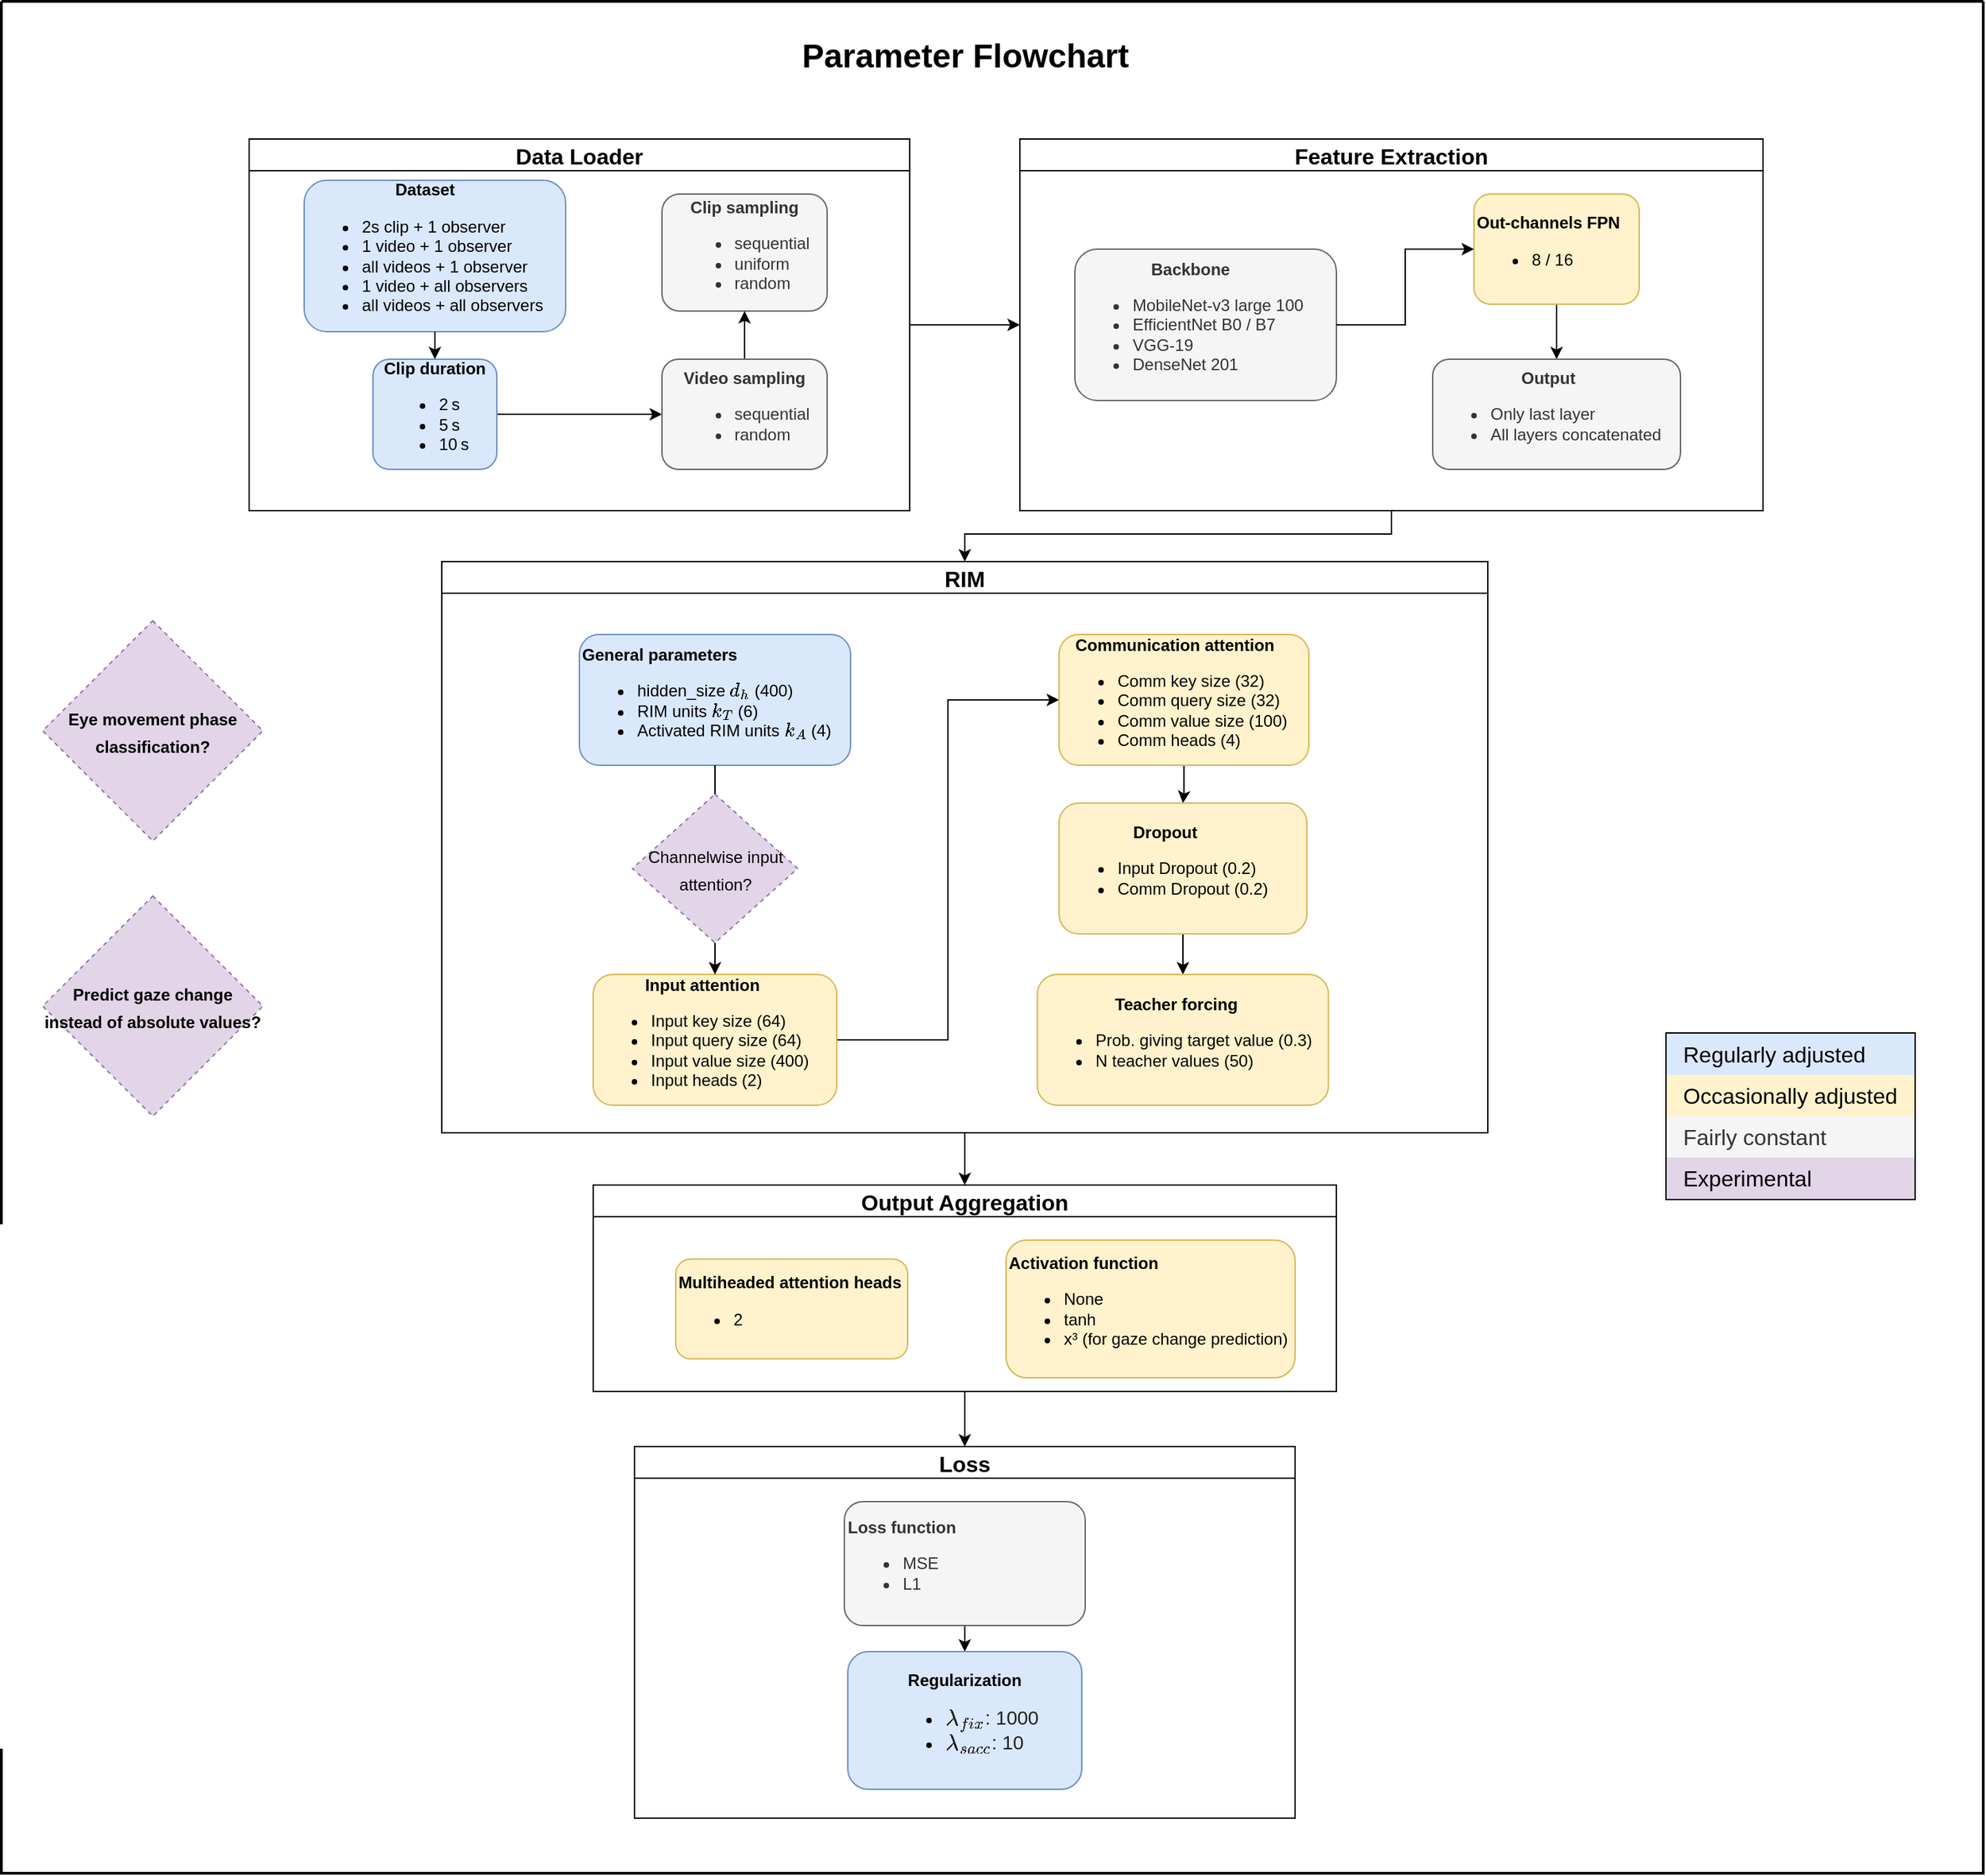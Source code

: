 <mxfile version="20.0.3" type="device"><diagram id="C5RBs43oDa-KdzZeNtuy" name="Page-1"><mxGraphModel dx="2823" dy="2248" grid="1" gridSize="10" guides="1" tooltips="1" connect="1" arrows="1" fold="1" page="1" pageScale="1" pageWidth="827" pageHeight="1169" math="1" shadow="0"><root><mxCell id="WIyWlLk6GJQsqaUBKTNV-0"/><mxCell id="WIyWlLk6GJQsqaUBKTNV-1" parent="WIyWlLk6GJQsqaUBKTNV-0"/><mxCell id="n5r9jr7mA_ZcoxUCgeIB-38" style="edgeStyle=orthogonalEdgeStyle;rounded=0;orthogonalLoop=1;jettySize=auto;html=1;entryX=0.5;entryY=0;entryDx=0;entryDy=0;" parent="WIyWlLk6GJQsqaUBKTNV-1" source="n5r9jr7mA_ZcoxUCgeIB-0" target="n5r9jr7mA_ZcoxUCgeIB-1" edge="1"><mxGeometry relative="1" as="geometry"><Array as="points"><mxPoint x="350" y="357"/><mxPoint x="40" y="357"/></Array></mxGeometry></mxCell><mxCell id="n5r9jr7mA_ZcoxUCgeIB-0" value="Feature Extraction" style="swimlane;fontSize=16;" parent="WIyWlLk6GJQsqaUBKTNV-1" vertex="1"><mxGeometry x="80" y="70" width="540" height="270" as="geometry"><mxRectangle x="80" y="70" width="140" height="23" as="alternateBounds"/></mxGeometry></mxCell><mxCell id="n5r9jr7mA_ZcoxUCgeIB-46" style="edgeStyle=orthogonalEdgeStyle;rounded=0;orthogonalLoop=1;jettySize=auto;html=1;exitX=0.5;exitY=1;exitDx=0;exitDy=0;entryX=0.5;entryY=0;entryDx=0;entryDy=0;" parent="n5r9jr7mA_ZcoxUCgeIB-0" source="n5r9jr7mA_ZcoxUCgeIB-15" target="n5r9jr7mA_ZcoxUCgeIB-16" edge="1"><mxGeometry relative="1" as="geometry"/></mxCell><mxCell id="n5r9jr7mA_ZcoxUCgeIB-15" value="&lt;div&gt;&lt;b&gt;Out-channels FPN&lt;/b&gt;&lt;/div&gt;&lt;ul&gt;&lt;li&gt;&lt;span&gt;8 / 16&lt;/span&gt;&lt;/li&gt;&lt;/ul&gt;" style="rounded=1;whiteSpace=wrap;html=1;fontSize=12;glass=0;strokeWidth=1;shadow=0;align=left;fillColor=#fff2cc;strokeColor=#d6b656;" parent="n5r9jr7mA_ZcoxUCgeIB-0" vertex="1"><mxGeometry x="330" y="40" width="120" height="80" as="geometry"/></mxCell><mxCell id="n5r9jr7mA_ZcoxUCgeIB-16" value="&lt;div style=&quot;text-align: center&quot;&gt;&lt;b&gt;Output&lt;/b&gt;&lt;/div&gt;&lt;ul&gt;&lt;li&gt;&lt;span&gt;Only last layer&lt;/span&gt;&lt;br&gt;&lt;/li&gt;&lt;li&gt;&lt;span&gt;All layers concatenated&lt;/span&gt;&lt;br&gt;&lt;/li&gt;&lt;/ul&gt;" style="rounded=1;whiteSpace=wrap;html=1;fontSize=12;glass=0;strokeWidth=1;shadow=0;align=left;fillColor=#f5f5f5;fontColor=#333333;strokeColor=#666666;" parent="n5r9jr7mA_ZcoxUCgeIB-0" vertex="1"><mxGeometry x="300" y="160" width="180" height="80" as="geometry"/></mxCell><mxCell id="n5r9jr7mA_ZcoxUCgeIB-39" style="edgeStyle=orthogonalEdgeStyle;rounded=0;orthogonalLoop=1;jettySize=auto;html=1;entryX=0.5;entryY=0;entryDx=0;entryDy=0;" parent="WIyWlLk6GJQsqaUBKTNV-1" source="n5r9jr7mA_ZcoxUCgeIB-1" target="n5r9jr7mA_ZcoxUCgeIB-2" edge="1"><mxGeometry relative="1" as="geometry"/></mxCell><mxCell id="n5r9jr7mA_ZcoxUCgeIB-1" value="RIM" style="swimlane;fontSize=16;" parent="WIyWlLk6GJQsqaUBKTNV-1" vertex="1"><mxGeometry x="-340" y="377" width="760" height="415" as="geometry"><mxRectangle x="-340" y="377" width="60" height="23" as="alternateBounds"/></mxGeometry></mxCell><mxCell id="n5r9jr7mA_ZcoxUCgeIB-20" value="&lt;div style=&quot;&quot;&gt;&lt;b&gt;General parameters&lt;/b&gt;&lt;/div&gt;&lt;ul&gt;&lt;li style=&quot;&quot;&gt;hidden_size \(d_h\) (400)&lt;/li&gt;&lt;li&gt;RIM units \(k_T\) (6)&lt;/li&gt;&lt;li&gt;Activated RIM units \(k_A\)&amp;nbsp;(4)&lt;/li&gt;&lt;/ul&gt;" style="rounded=1;whiteSpace=wrap;html=1;fontSize=12;glass=0;strokeWidth=1;shadow=0;align=left;fillColor=#dae8fc;strokeColor=#6c8ebf;" parent="n5r9jr7mA_ZcoxUCgeIB-1" vertex="1"><mxGeometry x="100" y="53" width="197" height="95" as="geometry"/></mxCell><mxCell id="n5r9jr7mA_ZcoxUCgeIB-63" style="edgeStyle=orthogonalEdgeStyle;rounded=0;orthogonalLoop=1;jettySize=auto;html=1;entryX=0;entryY=0.5;entryDx=0;entryDy=0;fontSize=16;" parent="n5r9jr7mA_ZcoxUCgeIB-1" source="n5r9jr7mA_ZcoxUCgeIB-21" target="n5r9jr7mA_ZcoxUCgeIB-22" edge="1"><mxGeometry relative="1" as="geometry"/></mxCell><mxCell id="n5r9jr7mA_ZcoxUCgeIB-21" value="&lt;div style=&quot;text-align: center&quot;&gt;&lt;b&gt;Input attention&lt;/b&gt;&lt;/div&gt;&lt;ul&gt;&lt;li&gt;Input key size (64)&lt;/li&gt;&lt;li&gt;Input query size (64)&lt;/li&gt;&lt;li&gt;Input value size (400)&lt;/li&gt;&lt;li&gt;Input heads (2)&lt;/li&gt;&lt;/ul&gt;" style="rounded=1;whiteSpace=wrap;html=1;fontSize=12;glass=0;strokeWidth=1;shadow=0;align=left;fillColor=#fff2cc;strokeColor=#d6b656;" parent="n5r9jr7mA_ZcoxUCgeIB-1" vertex="1"><mxGeometry x="110" y="300" width="177" height="95" as="geometry"/></mxCell><mxCell id="n5r9jr7mA_ZcoxUCgeIB-64" style="edgeStyle=orthogonalEdgeStyle;rounded=0;orthogonalLoop=1;jettySize=auto;html=1;entryX=0.5;entryY=0;entryDx=0;entryDy=0;fontSize=16;" parent="n5r9jr7mA_ZcoxUCgeIB-1" source="n5r9jr7mA_ZcoxUCgeIB-22" target="n5r9jr7mA_ZcoxUCgeIB-23" edge="1"><mxGeometry relative="1" as="geometry"/></mxCell><mxCell id="n5r9jr7mA_ZcoxUCgeIB-22" value="&lt;div style=&quot;text-align: center&quot;&gt;&lt;b&gt;Communication attention&lt;/b&gt;&lt;/div&gt;&lt;ul&gt;&lt;li&gt;Comm key size (32)&lt;/li&gt;&lt;li&gt;Comm&amp;nbsp;query size (32)&lt;/li&gt;&lt;li&gt;Comm&amp;nbsp;value size (100)&lt;/li&gt;&lt;li&gt;Comm heads (4)&lt;/li&gt;&lt;/ul&gt;" style="rounded=1;whiteSpace=wrap;html=1;fontSize=12;glass=0;strokeWidth=1;shadow=0;align=left;fillColor=#fff2cc;strokeColor=#d6b656;" parent="n5r9jr7mA_ZcoxUCgeIB-1" vertex="1"><mxGeometry x="448.5" y="53" width="181.5" height="95" as="geometry"/></mxCell><mxCell id="n5r9jr7mA_ZcoxUCgeIB-43" style="edgeStyle=orthogonalEdgeStyle;rounded=0;orthogonalLoop=1;jettySize=auto;html=1;exitX=0.5;exitY=1;exitDx=0;exitDy=0;entryX=0.5;entryY=0;entryDx=0;entryDy=0;" parent="n5r9jr7mA_ZcoxUCgeIB-1" source="n5r9jr7mA_ZcoxUCgeIB-23" target="n5r9jr7mA_ZcoxUCgeIB-34" edge="1"><mxGeometry relative="1" as="geometry"/></mxCell><mxCell id="n5r9jr7mA_ZcoxUCgeIB-23" value="&lt;div style=&quot;text-align: center&quot;&gt;&lt;b&gt;Dropout&lt;/b&gt;&lt;/div&gt;&lt;ul&gt;&lt;li&gt;Input Dropout (0.2)&lt;/li&gt;&lt;li&gt;Comm Dropout (0.2)&lt;/li&gt;&lt;/ul&gt;" style="rounded=1;whiteSpace=wrap;html=1;fontSize=12;glass=0;strokeWidth=1;shadow=0;align=left;fillColor=#fff2cc;strokeColor=#d6b656;" parent="n5r9jr7mA_ZcoxUCgeIB-1" vertex="1"><mxGeometry x="448.5" y="175.5" width="180" height="95" as="geometry"/></mxCell><mxCell id="n5r9jr7mA_ZcoxUCgeIB-34" value="&lt;div style=&quot;text-align: center&quot;&gt;&lt;b&gt;Teacher forcing&lt;/b&gt;&lt;/div&gt;&lt;ul&gt;&lt;li&gt;&lt;span&gt;Prob. giving target value (0.3)&lt;/span&gt;&lt;br&gt;&lt;/li&gt;&lt;li&gt;N teacher values (50)&lt;/li&gt;&lt;/ul&gt;" style="rounded=1;whiteSpace=wrap;html=1;fontSize=12;glass=0;strokeWidth=1;shadow=0;align=left;fillColor=#fff2cc;strokeColor=#d6b656;" parent="n5r9jr7mA_ZcoxUCgeIB-1" vertex="1"><mxGeometry x="432.75" y="300" width="211.5" height="95" as="geometry"/></mxCell><mxCell id="n5r9jr7mA_ZcoxUCgeIB-44" style="edgeStyle=orthogonalEdgeStyle;rounded=0;orthogonalLoop=1;jettySize=auto;html=1;entryX=0.5;entryY=0;entryDx=0;entryDy=0;" parent="WIyWlLk6GJQsqaUBKTNV-1" source="n5r9jr7mA_ZcoxUCgeIB-2" target="n5r9jr7mA_ZcoxUCgeIB-26" edge="1"><mxGeometry relative="1" as="geometry"/></mxCell><mxCell id="n5r9jr7mA_ZcoxUCgeIB-2" value="Output Aggregation" style="swimlane;fontSize=16;" parent="WIyWlLk6GJQsqaUBKTNV-1" vertex="1"><mxGeometry x="-230" y="830" width="540" height="150" as="geometry"/></mxCell><mxCell id="n5r9jr7mA_ZcoxUCgeIB-35" value="&lt;span style=&quot;font-weight: 700 ; text-align: center&quot;&gt;Multiheaded&amp;nbsp;&lt;/span&gt;&lt;b style=&quot;text-align: center&quot;&gt;attention heads&lt;/b&gt;&lt;span style=&quot;font-weight: 700 ; text-align: center&quot;&gt;&lt;br&gt;&lt;/span&gt;&lt;ul&gt;&lt;li&gt;&lt;span&gt;2&lt;/span&gt;&lt;br&gt;&lt;/li&gt;&lt;/ul&gt;" style="rounded=1;whiteSpace=wrap;html=1;fontSize=12;glass=0;strokeWidth=1;shadow=0;align=left;fillColor=#fff2cc;strokeColor=#d6b656;" parent="n5r9jr7mA_ZcoxUCgeIB-2" vertex="1"><mxGeometry x="60" y="53.75" width="168.5" height="72.5" as="geometry"/></mxCell><mxCell id="n5r9jr7mA_ZcoxUCgeIB-36" value="&lt;b style=&quot;text-align: center&quot;&gt;Activation function&lt;/b&gt;&lt;span style=&quot;font-weight: 700 ; text-align: center&quot;&gt;&lt;br&gt;&lt;/span&gt;&lt;ul&gt;&lt;li&gt;None&lt;/li&gt;&lt;li&gt;tanh&lt;/li&gt;&lt;li&gt;x³ (for gaze change prediction)&lt;/li&gt;&lt;/ul&gt;" style="rounded=1;whiteSpace=wrap;html=1;fontSize=12;glass=0;strokeWidth=1;shadow=0;align=left;fillColor=#fff2cc;strokeColor=#d6b656;" parent="n5r9jr7mA_ZcoxUCgeIB-2" vertex="1"><mxGeometry x="300" y="40" width="210" height="100" as="geometry"/></mxCell><mxCell id="n5r9jr7mA_ZcoxUCgeIB-37" style="edgeStyle=orthogonalEdgeStyle;rounded=0;orthogonalLoop=1;jettySize=auto;html=1;entryX=0;entryY=0.5;entryDx=0;entryDy=0;" parent="WIyWlLk6GJQsqaUBKTNV-1" source="n5r9jr7mA_ZcoxUCgeIB-3" target="n5r9jr7mA_ZcoxUCgeIB-0" edge="1"><mxGeometry relative="1" as="geometry"/></mxCell><mxCell id="n5r9jr7mA_ZcoxUCgeIB-3" value="Data Loader" style="swimlane;startSize=23;fontSize=16;" parent="WIyWlLk6GJQsqaUBKTNV-1" vertex="1"><mxGeometry x="-480" y="70" width="480" height="270" as="geometry"><mxRectangle x="-480" y="70" width="100" height="23" as="alternateBounds"/></mxGeometry></mxCell><mxCell id="n5r9jr7mA_ZcoxUCgeIB-11" style="edgeStyle=orthogonalEdgeStyle;rounded=0;orthogonalLoop=1;jettySize=auto;html=1;exitX=1;exitY=0.5;exitDx=0;exitDy=0;" parent="n5r9jr7mA_ZcoxUCgeIB-3" source="n5r9jr7mA_ZcoxUCgeIB-6" target="n5r9jr7mA_ZcoxUCgeIB-8" edge="1"><mxGeometry relative="1" as="geometry"/></mxCell><mxCell id="n5r9jr7mA_ZcoxUCgeIB-6" value="&lt;b&gt;Clip duration&lt;/b&gt;&lt;br&gt;&lt;ul&gt;&lt;li style=&quot;text-align: left&quot;&gt;&lt;span&gt;2\(\,\)s&lt;/span&gt;&lt;/li&gt;&lt;li style=&quot;text-align: left&quot;&gt;&lt;span&gt;5\(\,\)s&lt;/span&gt;&lt;/li&gt;&lt;li style=&quot;text-align: left&quot;&gt;&lt;span&gt;10\(\,\)s&lt;/span&gt;&lt;/li&gt;&lt;/ul&gt;&lt;div&gt;&lt;/div&gt;" style="rounded=1;whiteSpace=wrap;html=1;fontSize=12;glass=0;strokeWidth=1;shadow=0;align=center;fillColor=#dae8fc;strokeColor=#6c8ebf;" parent="n5r9jr7mA_ZcoxUCgeIB-3" vertex="1"><mxGeometry x="90" y="160" width="90" height="80" as="geometry"/></mxCell><mxCell id="n5r9jr7mA_ZcoxUCgeIB-7" value="&lt;b&gt;Clip sampling&lt;/b&gt;&lt;br&gt;&lt;ul&gt;&lt;li style=&quot;text-align: left&quot;&gt;sequential&lt;/li&gt;&lt;li style=&quot;text-align: left&quot;&gt;uniform&lt;/li&gt;&lt;li style=&quot;text-align: left&quot;&gt;random&lt;/li&gt;&lt;/ul&gt;" style="rounded=1;whiteSpace=wrap;html=1;fontSize=12;glass=0;strokeWidth=1;shadow=0;align=center;fillColor=#f5f5f5;fontColor=#333333;strokeColor=#666666;" parent="n5r9jr7mA_ZcoxUCgeIB-3" vertex="1"><mxGeometry x="300" y="40" width="120" height="85" as="geometry"/></mxCell><mxCell id="n5r9jr7mA_ZcoxUCgeIB-13" style="edgeStyle=orthogonalEdgeStyle;rounded=0;orthogonalLoop=1;jettySize=auto;html=1;exitX=0.5;exitY=0;exitDx=0;exitDy=0;entryX=0.5;entryY=1;entryDx=0;entryDy=0;" parent="n5r9jr7mA_ZcoxUCgeIB-3" source="n5r9jr7mA_ZcoxUCgeIB-8" target="n5r9jr7mA_ZcoxUCgeIB-7" edge="1"><mxGeometry relative="1" as="geometry"/></mxCell><mxCell id="n5r9jr7mA_ZcoxUCgeIB-8" value="&lt;b&gt;Video sampling&lt;/b&gt;&lt;br&gt;&lt;ul&gt;&lt;li style=&quot;text-align: left&quot;&gt;sequential&lt;/li&gt;&lt;li style=&quot;text-align: left&quot;&gt;random&lt;/li&gt;&lt;/ul&gt;" style="rounded=1;whiteSpace=wrap;html=1;fontSize=12;glass=0;strokeWidth=1;shadow=0;align=center;fillColor=#f5f5f5;fontColor=#333333;strokeColor=#666666;" parent="n5r9jr7mA_ZcoxUCgeIB-3" vertex="1"><mxGeometry x="300" y="160" width="120" height="80" as="geometry"/></mxCell><mxCell id="n5r9jr7mA_ZcoxUCgeIB-26" value="Loss" style="swimlane;fontSize=16;" parent="WIyWlLk6GJQsqaUBKTNV-1" vertex="1"><mxGeometry x="-200" y="1020" width="480" height="270" as="geometry"><mxRectangle x="-480" y="70" width="100" height="23" as="alternateBounds"/></mxGeometry></mxCell><mxCell id="n5r9jr7mA_ZcoxUCgeIB-27" style="edgeStyle=orthogonalEdgeStyle;rounded=0;orthogonalLoop=1;jettySize=auto;html=1;exitX=0.5;exitY=1;exitDx=0;exitDy=0;entryX=0.5;entryY=0;entryDx=0;entryDy=0;" parent="n5r9jr7mA_ZcoxUCgeIB-26" source="n5r9jr7mA_ZcoxUCgeIB-28" target="n5r9jr7mA_ZcoxUCgeIB-30" edge="1"><mxGeometry relative="1" as="geometry"/></mxCell><mxCell id="n5r9jr7mA_ZcoxUCgeIB-28" value="&lt;div style=&quot;text-align: center&quot;&gt;&lt;b&gt;Loss function&lt;/b&gt;&lt;/div&gt;&lt;ul&gt;&lt;li&gt;MSE&lt;/li&gt;&lt;li&gt;L1&lt;/li&gt;&lt;/ul&gt;" style="rounded=1;whiteSpace=wrap;html=1;fontSize=12;glass=0;strokeWidth=1;shadow=0;align=left;fillColor=#f5f5f5;strokeColor=#666666;fontColor=#333333;" parent="n5r9jr7mA_ZcoxUCgeIB-26" vertex="1"><mxGeometry x="152.5" y="40" width="175" height="90" as="geometry"/></mxCell><mxCell id="n5r9jr7mA_ZcoxUCgeIB-30" value="&lt;b&gt;Regularization&lt;/b&gt;&lt;br&gt;&lt;ul&gt;&lt;li style=&quot;text-align: left&quot;&gt;&lt;span style=&quot;color: rgb(32 , 33 , 34) ; font-family: sans-serif ; font-size: 14px&quot;&gt;\(\lambda_{fix}\)&lt;/span&gt;&lt;span style=&quot;color: rgb(32 , 33 , 34) ; font-family: sans-serif ; font-size: 14px&quot;&gt;: 1000&lt;/span&gt;&lt;br&gt;&lt;/li&gt;&lt;li style=&quot;text-align: left&quot;&gt;&lt;span style=&quot;color: rgb(32 , 33 , 34) ; font-family: sans-serif ; font-size: 14px&quot;&gt;\(\lambda_{sacc}\): 10&lt;/span&gt;&lt;br&gt;&lt;/li&gt;&lt;/ul&gt;&lt;div&gt;&lt;/div&gt;" style="rounded=1;whiteSpace=wrap;html=1;fontSize=12;glass=0;strokeWidth=1;shadow=0;align=center;fillColor=#dae8fc;strokeColor=#6c8ebf;" parent="n5r9jr7mA_ZcoxUCgeIB-26" vertex="1"><mxGeometry x="155" y="149" width="170" height="100" as="geometry"/></mxCell><mxCell id="n5r9jr7mA_ZcoxUCgeIB-47" value="Parameter Flowchart" style="text;strokeColor=none;fillColor=none;html=1;fontSize=24;fontStyle=1;verticalAlign=middle;align=center;" parent="WIyWlLk6GJQsqaUBKTNV-1" vertex="1"><mxGeometry x="-90" y="-10" width="260" height="40" as="geometry"/></mxCell><mxCell id="n5r9jr7mA_ZcoxUCgeIB-48" value="&lt;b style=&quot;font-size: 12px&quot;&gt;Eye movement phase classification?&lt;/b&gt;" style="rhombus;whiteSpace=wrap;html=1;fontSize=16;fillColor=#e1d5e7;strokeColor=#9673a6;dashed=1;" parent="WIyWlLk6GJQsqaUBKTNV-1" vertex="1"><mxGeometry x="-630" y="420" width="160" height="160" as="geometry"/></mxCell><mxCell id="n5r9jr7mA_ZcoxUCgeIB-49" value="&lt;b style=&quot;font-size: 12px&quot;&gt;Predict gaze change instead of absolute values?&lt;/b&gt;" style="rhombus;whiteSpace=wrap;html=1;fontSize=16;fillColor=#e1d5e7;strokeColor=#9673a6;dashed=1;" parent="WIyWlLk6GJQsqaUBKTNV-1" vertex="1"><mxGeometry x="-630" y="620" width="160" height="160" as="geometry"/></mxCell><mxCell id="n5r9jr7mA_ZcoxUCgeIB-65" value="" style="swimlane;startSize=0;labelBackgroundColor=none;fontSize=16;strokeColor=default;strokeWidth=2;" parent="WIyWlLk6GJQsqaUBKTNV-1" vertex="1"><mxGeometry x="-660" y="-30" width="1440" height="1360" as="geometry"/></mxCell><mxCell id="n5r9jr7mA_ZcoxUCgeIB-61" value="&lt;span style=&quot;font-size: 12px&quot;&gt;Channelwise input attention?&lt;/span&gt;" style="rhombus;whiteSpace=wrap;html=1;fontSize=16;fillColor=#e1d5e7;strokeColor=#9673a6;dashed=1;" parent="n5r9jr7mA_ZcoxUCgeIB-65" vertex="1"><mxGeometry x="458.5" y="576" width="120" height="108" as="geometry"/></mxCell><mxCell id="n5r9jr7mA_ZcoxUCgeIB-51" value="" style="shape=table;html=1;whiteSpace=wrap;startSize=0;container=1;collapsible=0;childLayout=tableLayout;fillColor=none;align=left;spacingLeft=10;strokeColor=default;rounded=1;arcSize=11;fontColor=#FFFFFF;resizable=0;points=[[0.25,0,0],[0.5,0,0],[0.75,0,0],[1,0.25,0],[1,0.5,0],[1,0.75,0],[0.75,1,0],[0.5,1,0],[0.25,1,0],[0,0.75,0],[0,0.5,0],[0,0.25,0]];fontSize=16;strokeWidth=2;" parent="n5r9jr7mA_ZcoxUCgeIB-65" vertex="1"><mxGeometry x="1210" y="750" width="180" height="120" as="geometry"/></mxCell><mxCell id="n5r9jr7mA_ZcoxUCgeIB-52" value="Regularly adjusted" style="shape=partialRectangle;html=1;whiteSpace=wrap;connectable=0;fillColor=#dae8fc;top=0;left=0;bottom=0;right=0;overflow=hidden;pointerEvents=1;align=left;spacingLeft=10;strokeColor=#6c8ebf;fontSize=16;" parent="n5r9jr7mA_ZcoxUCgeIB-51" vertex="1"><mxGeometry width="180" height="30" as="geometry"/></mxCell><mxCell id="n5r9jr7mA_ZcoxUCgeIB-53" value="Occasionally adjusted" style="shape=partialRectangle;html=1;whiteSpace=wrap;connectable=0;fillColor=#fff2cc;top=0;left=0;bottom=0;right=0;overflow=hidden;pointerEvents=1;align=left;spacingLeft=10;fontSize=16;strokeColor=#d6b656;" parent="n5r9jr7mA_ZcoxUCgeIB-51" vertex="1"><mxGeometry y="30" width="180" height="30" as="geometry"/></mxCell><mxCell id="n5r9jr7mA_ZcoxUCgeIB-54" value="&lt;span style=&quot;color: rgb(51 , 51 , 51)&quot;&gt;Fairly constant&lt;/span&gt;" style="shape=partialRectangle;html=1;whiteSpace=wrap;connectable=0;fillColor=#f5f5f5;top=0;left=0;bottom=0;right=0;overflow=hidden;pointerEvents=1;align=left;spacingLeft=10;fontColor=#333333;fontSize=16;strokeColor=#666666;" parent="n5r9jr7mA_ZcoxUCgeIB-51" vertex="1"><mxGeometry y="60" width="180" height="30" as="geometry"/></mxCell><mxCell id="n5r9jr7mA_ZcoxUCgeIB-55" value="Experimental" style="shape=partialRectangle;html=1;whiteSpace=wrap;connectable=0;fillColor=#e1d5e7;top=0;left=0;bottom=0;right=0;overflow=hidden;pointerEvents=1;align=left;spacingLeft=10;fontSize=16;strokeColor=#9673a6;" parent="n5r9jr7mA_ZcoxUCgeIB-51" vertex="1"><mxGeometry y="90" width="180" height="30" as="geometry"/></mxCell><mxCell id="n5r9jr7mA_ZcoxUCgeIB-14" value="&lt;div style=&quot;text-align: center&quot;&gt;&lt;b&gt;Backbone&lt;/b&gt;&lt;/div&gt;&lt;ul&gt;&lt;li&gt;&lt;span&gt;MobileNet-v3 large 100&lt;/span&gt;&lt;br&gt;&lt;/li&gt;&lt;li&gt;&lt;span&gt;EfficientNet B0 / B7&lt;/span&gt;&lt;/li&gt;&lt;li&gt;&lt;span&gt;VGG-19&lt;/span&gt;&lt;/li&gt;&lt;li&gt;&lt;span&gt;DenseNet 201&lt;/span&gt;&lt;/li&gt;&lt;/ul&gt;" style="rounded=1;whiteSpace=wrap;html=1;fontSize=12;glass=0;strokeWidth=1;shadow=0;align=left;fillColor=#f5f5f5;fontColor=#333333;strokeColor=#666666;" parent="n5r9jr7mA_ZcoxUCgeIB-65" vertex="1"><mxGeometry x="780" y="180" width="190" height="110" as="geometry"/></mxCell><mxCell id="n5r9jr7mA_ZcoxUCgeIB-4" value="&lt;div style=&quot;text-align: center&quot;&gt;&lt;b&gt;Dataset&lt;/b&gt;&lt;/div&gt;&lt;ul&gt;&lt;li&gt;&lt;span&gt;2s clip + 1 observer&lt;/span&gt;&lt;br&gt;&lt;/li&gt;&lt;li&gt;&lt;span&gt;1 video + 1 observer&lt;/span&gt;&lt;br&gt;&lt;/li&gt;&lt;li&gt;&lt;span&gt;all videos + 1 observer&lt;/span&gt;&lt;/li&gt;&lt;li&gt;&lt;span&gt;1 video + all observers&lt;/span&gt;&lt;/li&gt;&lt;li&gt;&lt;span&gt;all videos + all&amp;nbsp;observers&lt;/span&gt;&lt;br&gt;&lt;/li&gt;&lt;/ul&gt;" style="rounded=1;whiteSpace=wrap;html=1;fontSize=12;glass=0;strokeWidth=1;shadow=0;align=left;fillColor=#dae8fc;strokeColor=#6c8ebf;" parent="n5r9jr7mA_ZcoxUCgeIB-65" vertex="1"><mxGeometry x="220" y="130" width="190" height="110" as="geometry"/></mxCell><mxCell id="n5r9jr7mA_ZcoxUCgeIB-62" value="" style="edgeStyle=orthogonalEdgeStyle;rounded=0;orthogonalLoop=1;jettySize=auto;html=1;exitX=0.5;exitY=1;exitDx=0;exitDy=0;entryX=0.5;entryY=0;entryDx=0;entryDy=0;endArrow=none;" parent="WIyWlLk6GJQsqaUBKTNV-1" source="n5r9jr7mA_ZcoxUCgeIB-20" target="n5r9jr7mA_ZcoxUCgeIB-61" edge="1"><mxGeometry relative="1" as="geometry"><mxPoint x="-481.5" y="902" as="sourcePoint"/><mxPoint x="-481.5" y="1054" as="targetPoint"/></mxGeometry></mxCell><mxCell id="n5r9jr7mA_ZcoxUCgeIB-40" style="edgeStyle=orthogonalEdgeStyle;rounded=0;orthogonalLoop=1;jettySize=auto;html=1;exitX=0.5;exitY=1;exitDx=0;exitDy=0;entryX=0.5;entryY=0;entryDx=0;entryDy=0;startArrow=none;" parent="WIyWlLk6GJQsqaUBKTNV-1" source="n5r9jr7mA_ZcoxUCgeIB-61" target="n5r9jr7mA_ZcoxUCgeIB-21" edge="1"><mxGeometry relative="1" as="geometry"/></mxCell><mxCell id="n5r9jr7mA_ZcoxUCgeIB-45" style="edgeStyle=orthogonalEdgeStyle;rounded=0;orthogonalLoop=1;jettySize=auto;html=1;exitX=1;exitY=0.5;exitDx=0;exitDy=0;entryX=0;entryY=0.5;entryDx=0;entryDy=0;" parent="WIyWlLk6GJQsqaUBKTNV-1" source="n5r9jr7mA_ZcoxUCgeIB-14" target="n5r9jr7mA_ZcoxUCgeIB-15" edge="1"><mxGeometry relative="1" as="geometry"/></mxCell><mxCell id="n5r9jr7mA_ZcoxUCgeIB-10" style="edgeStyle=orthogonalEdgeStyle;rounded=0;orthogonalLoop=1;jettySize=auto;html=1;exitX=0.5;exitY=1;exitDx=0;exitDy=0;entryX=0.5;entryY=0;entryDx=0;entryDy=0;" parent="WIyWlLk6GJQsqaUBKTNV-1" source="n5r9jr7mA_ZcoxUCgeIB-4" target="n5r9jr7mA_ZcoxUCgeIB-6" edge="1"><mxGeometry relative="1" as="geometry"/></mxCell></root></mxGraphModel></diagram></mxfile>